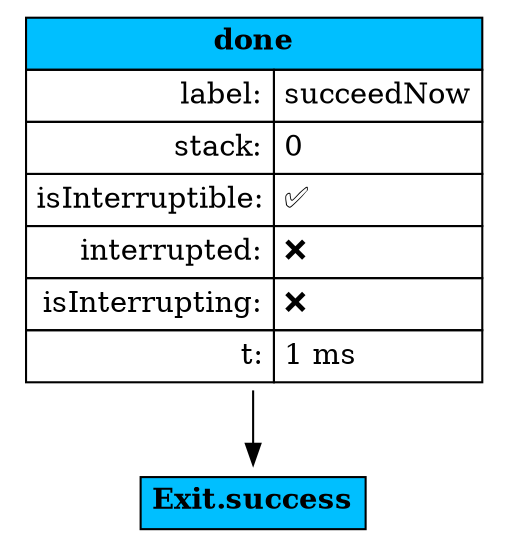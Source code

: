 digraph D {  node [shape=box]
"-main-21773-138267353731375" [shape=none, label=<<table CELLPADDING="4" BORDER="0" CELLBORDER="1" CELLSPACING="0"><tr><td BGCOLOR="deepskyblue1" colspan='2'><b>done</b></td></tr><tr><td align='right'>label:</td><td align='left'>succeedNow</td></tr><tr><td align='right'>stack:</td><td align='left'>0</td></tr><tr><td align='right'>isInterruptible:</td><td align='left'>✅</td></tr><tr><td align='right'>interrupted:</td><td align='left'>❌</td></tr><tr><td align='right'>isInterrupting:</td><td align='left'>❌</td></tr><tr><td align='right'>t:</td><td align='left'>1 ms</td></tr></table>> ]
"-main-21773-138267353836125" [shape=none, label=<<table CELLPADDING="4" BORDER="0" CELLBORDER="1" CELLSPACING="0"><tr><td BGCOLOR="deepskyblue1" colspan='2'><b>Exit.success</b></td></tr></table>> ]
  "-main-21773-138267353731375" -> "-main-21773-138267353836125" 
}

